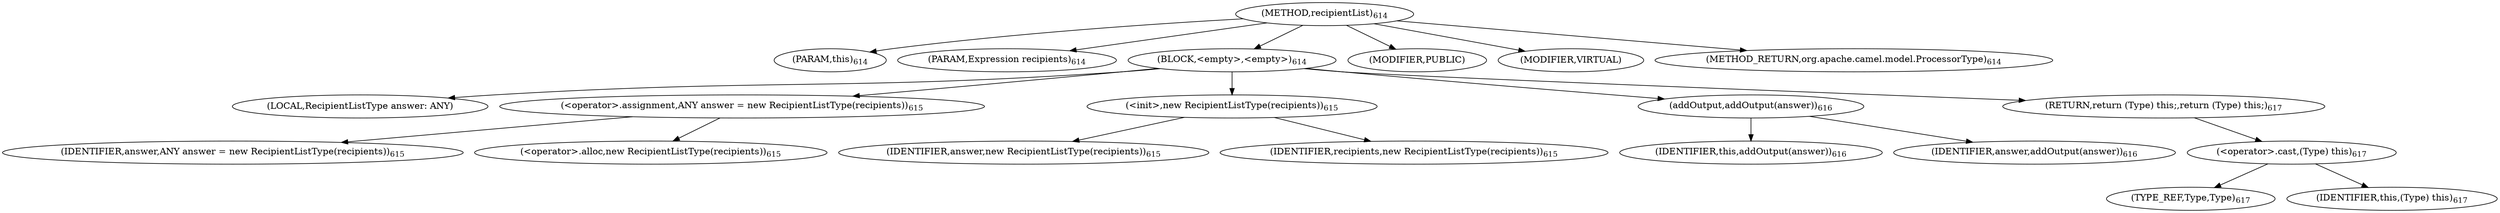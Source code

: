 digraph "recipientList" {  
"1501" [label = <(METHOD,recipientList)<SUB>614</SUB>> ]
"136" [label = <(PARAM,this)<SUB>614</SUB>> ]
"1502" [label = <(PARAM,Expression recipients)<SUB>614</SUB>> ]
"1503" [label = <(BLOCK,&lt;empty&gt;,&lt;empty&gt;)<SUB>614</SUB>> ]
"134" [label = <(LOCAL,RecipientListType answer: ANY)> ]
"1504" [label = <(&lt;operator&gt;.assignment,ANY answer = new RecipientListType(recipients))<SUB>615</SUB>> ]
"1505" [label = <(IDENTIFIER,answer,ANY answer = new RecipientListType(recipients))<SUB>615</SUB>> ]
"1506" [label = <(&lt;operator&gt;.alloc,new RecipientListType(recipients))<SUB>615</SUB>> ]
"1507" [label = <(&lt;init&gt;,new RecipientListType(recipients))<SUB>615</SUB>> ]
"133" [label = <(IDENTIFIER,answer,new RecipientListType(recipients))<SUB>615</SUB>> ]
"1508" [label = <(IDENTIFIER,recipients,new RecipientListType(recipients))<SUB>615</SUB>> ]
"1509" [label = <(addOutput,addOutput(answer))<SUB>616</SUB>> ]
"135" [label = <(IDENTIFIER,this,addOutput(answer))<SUB>616</SUB>> ]
"1510" [label = <(IDENTIFIER,answer,addOutput(answer))<SUB>616</SUB>> ]
"1511" [label = <(RETURN,return (Type) this;,return (Type) this;)<SUB>617</SUB>> ]
"1512" [label = <(&lt;operator&gt;.cast,(Type) this)<SUB>617</SUB>> ]
"1513" [label = <(TYPE_REF,Type,Type)<SUB>617</SUB>> ]
"137" [label = <(IDENTIFIER,this,(Type) this)<SUB>617</SUB>> ]
"1514" [label = <(MODIFIER,PUBLIC)> ]
"1515" [label = <(MODIFIER,VIRTUAL)> ]
"1516" [label = <(METHOD_RETURN,org.apache.camel.model.ProcessorType)<SUB>614</SUB>> ]
  "1501" -> "136" 
  "1501" -> "1502" 
  "1501" -> "1503" 
  "1501" -> "1514" 
  "1501" -> "1515" 
  "1501" -> "1516" 
  "1503" -> "134" 
  "1503" -> "1504" 
  "1503" -> "1507" 
  "1503" -> "1509" 
  "1503" -> "1511" 
  "1504" -> "1505" 
  "1504" -> "1506" 
  "1507" -> "133" 
  "1507" -> "1508" 
  "1509" -> "135" 
  "1509" -> "1510" 
  "1511" -> "1512" 
  "1512" -> "1513" 
  "1512" -> "137" 
}
